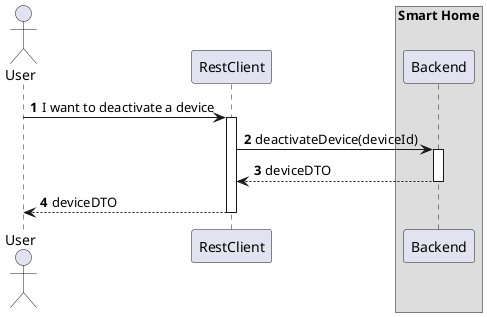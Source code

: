 @startuml
'https://plantuml.com/sequence-diagram
!pragma layout smetana

autonumber

actor "User" as User
participant "RestClient" as RC
box "Smart Home"
    participant "Backend" as BE
end box



User -> RC : I want to deactivate a device
activate RC

RC -> BE : deactivateDevice(deviceId)
activate BE

BE --> RC : deviceDTO
deactivate BE

RC --> User : deviceDTO
deactivate RC
@enduml